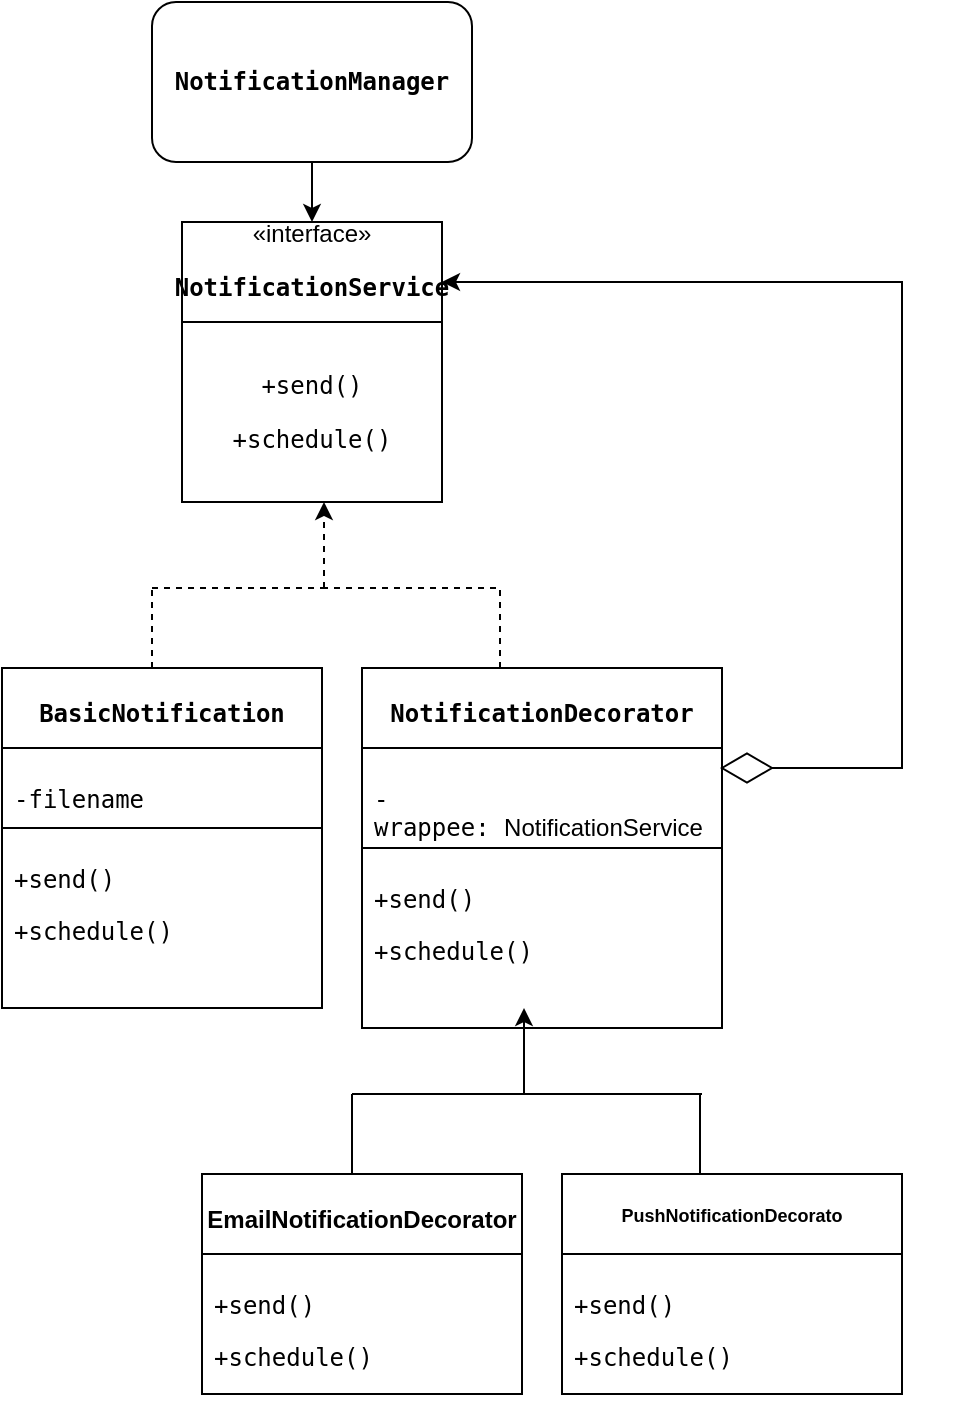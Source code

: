 <mxfile version="27.0.4">
  <diagram name="Page-1" id="DRCEh8a3dFL6Sd5ojMYb">
    <mxGraphModel dx="872" dy="431" grid="1" gridSize="10" guides="1" tooltips="1" connect="1" arrows="1" fold="1" page="1" pageScale="1" pageWidth="827" pageHeight="1169" math="0" shadow="0">
      <root>
        <mxCell id="0" />
        <mxCell id="1" parent="0" />
        <mxCell id="R7ET7vERiM_Xp8d_J_6B-1" style="edgeStyle=orthogonalEdgeStyle;rounded=0;orthogonalLoop=1;jettySize=auto;html=1;entryX=0.5;entryY=0;entryDx=0;entryDy=0;" edge="1" parent="1" source="R7ET7vERiM_Xp8d_J_6B-2" target="R7ET7vERiM_Xp8d_J_6B-3">
          <mxGeometry relative="1" as="geometry" />
        </mxCell>
        <mxCell id="R7ET7vERiM_Xp8d_J_6B-2" value="&lt;p data-pm-slice=&quot;1 1 []&quot;&gt;&lt;code&gt;&lt;b&gt;NotificationManager&lt;/b&gt;&lt;/code&gt;&lt;/p&gt;" style="rounded=1;whiteSpace=wrap;html=1;" vertex="1" parent="1">
          <mxGeometry x="165" y="20" width="160" height="80" as="geometry" />
        </mxCell>
        <mxCell id="R7ET7vERiM_Xp8d_J_6B-3" value="«interface»&lt;br&gt;&lt;p data-pm-slice=&quot;1 1 []&quot;&gt;&lt;code&gt;&lt;b&gt;NotificationService&lt;/b&gt;&lt;/code&gt;&lt;/p&gt;" style="html=1;whiteSpace=wrap;" vertex="1" parent="1">
          <mxGeometry x="180" y="130" width="130" height="50" as="geometry" />
        </mxCell>
        <mxCell id="R7ET7vERiM_Xp8d_J_6B-4" value="&lt;p data-pm-slice=&quot;1 1 [&amp;quot;list&amp;quot;,{&amp;quot;spread&amp;quot;:false,&amp;quot;start&amp;quot;:2511,&amp;quot;end&amp;quot;:2664},&amp;quot;regular_list_item&amp;quot;,{&amp;quot;start&amp;quot;:2530,&amp;quot;end&amp;quot;:2568}]&quot;&gt;&lt;code&gt;+send()&lt;/code&gt;&lt;/p&gt;&lt;p data-pm-slice=&quot;1 1 [&amp;quot;list&amp;quot;,{&amp;quot;spread&amp;quot;:false,&amp;quot;start&amp;quot;:2511,&amp;quot;end&amp;quot;:2664},&amp;quot;regular_list_item&amp;quot;,{&amp;quot;start&amp;quot;:2530,&amp;quot;end&amp;quot;:2568}]&quot;&gt;&lt;code&gt;+schedule()&lt;/code&gt;&lt;/p&gt;" style="html=1;whiteSpace=wrap;" vertex="1" parent="1">
          <mxGeometry x="180" y="180" width="130" height="90" as="geometry" />
        </mxCell>
        <mxCell id="R7ET7vERiM_Xp8d_J_6B-5" value="" style="endArrow=classic;html=1;rounded=0;dashed=1;entryX=0.465;entryY=0.94;entryDx=0;entryDy=0;entryPerimeter=0;" edge="1" parent="1">
          <mxGeometry width="50" height="50" relative="1" as="geometry">
            <mxPoint x="251" y="313" as="sourcePoint" />
            <mxPoint x="251" y="270" as="targetPoint" />
          </mxGeometry>
        </mxCell>
        <mxCell id="R7ET7vERiM_Xp8d_J_6B-6" value="" style="endArrow=none;html=1;rounded=0;dashed=1;" edge="1" parent="1">
          <mxGeometry width="50" height="50" relative="1" as="geometry">
            <mxPoint x="165" y="313" as="sourcePoint" />
            <mxPoint x="255" y="313" as="targetPoint" />
          </mxGeometry>
        </mxCell>
        <mxCell id="R7ET7vERiM_Xp8d_J_6B-7" value="" style="endArrow=none;html=1;rounded=0;dashed=1;" edge="1" parent="1">
          <mxGeometry width="50" height="50" relative="1" as="geometry">
            <mxPoint x="165" y="353" as="sourcePoint" />
            <mxPoint x="165" y="313" as="targetPoint" />
          </mxGeometry>
        </mxCell>
        <mxCell id="R7ET7vERiM_Xp8d_J_6B-8" value="" style="endArrow=none;html=1;rounded=0;dashed=1;" edge="1" parent="1">
          <mxGeometry width="50" height="50" relative="1" as="geometry">
            <mxPoint x="250" y="313" as="sourcePoint" />
            <mxPoint x="340" y="313" as="targetPoint" />
          </mxGeometry>
        </mxCell>
        <mxCell id="R7ET7vERiM_Xp8d_J_6B-9" value="" style="endArrow=none;html=1;rounded=0;dashed=1;" edge="1" parent="1">
          <mxGeometry width="50" height="50" relative="1" as="geometry">
            <mxPoint x="339" y="353" as="sourcePoint" />
            <mxPoint x="339" y="313" as="targetPoint" />
          </mxGeometry>
        </mxCell>
        <mxCell id="R7ET7vERiM_Xp8d_J_6B-10" value="&lt;p data-pm-slice=&quot;1 1 []&quot;&gt;&lt;code&gt;&lt;font style=&quot;font-size: 12px;&quot;&gt;&lt;b&gt;BasicNotification&lt;/b&gt;&lt;/font&gt;&lt;/code&gt;&lt;/p&gt;" style="swimlane;fontStyle=0;align=center;verticalAlign=top;childLayout=stackLayout;horizontal=1;startSize=40;horizontalStack=0;resizeParent=1;resizeParentMax=0;resizeLast=0;collapsible=1;marginBottom=0;whiteSpace=wrap;html=1;fontSize=9;" vertex="1" parent="1">
          <mxGeometry x="90" y="353" width="160" height="170" as="geometry" />
        </mxCell>
        <mxCell id="R7ET7vERiM_Xp8d_J_6B-11" value="&lt;p data-pm-slice=&quot;1 1 [&amp;quot;list&amp;quot;,{&amp;quot;spread&amp;quot;:true,&amp;quot;start&amp;quot;:1400,&amp;quot;end&amp;quot;:3936},&amp;quot;regular_list_item&amp;quot;,{&amp;quot;start&amp;quot;:1400,&amp;quot;end&amp;quot;:1918},&amp;quot;list&amp;quot;,{&amp;quot;spread&amp;quot;:false,&amp;quot;start&amp;quot;:1439,&amp;quot;end&amp;quot;:1918},&amp;quot;regular_list_item&amp;quot;,{&amp;quot;start&amp;quot;:1833,&amp;quot;end&amp;quot;:1918},&amp;quot;list&amp;quot;,{&amp;quot;spread&amp;quot;:false,&amp;quot;start&amp;quot;:1892,&amp;quot;end&amp;quot;:1918},&amp;quot;regular_list_item&amp;quot;,{&amp;quot;start&amp;quot;:1892,&amp;quot;end&amp;quot;:1918}]&quot;&gt;&lt;font face=&quot;monospace&quot;&gt;-filename&lt;/font&gt;&lt;/p&gt;" style="text;strokeColor=default;fillColor=none;align=left;verticalAlign=top;spacingLeft=4;spacingRight=4;overflow=hidden;rotatable=0;points=[[0,0.5],[1,0.5]];portConstraint=eastwest;whiteSpace=wrap;html=1;fontStyle=0" vertex="1" parent="R7ET7vERiM_Xp8d_J_6B-10">
          <mxGeometry y="40" width="160" height="40" as="geometry" />
        </mxCell>
        <mxCell id="R7ET7vERiM_Xp8d_J_6B-12" value="&lt;p data-pm-slice=&quot;1 1 [&amp;quot;list&amp;quot;,{&amp;quot;spread&amp;quot;:false,&amp;quot;start&amp;quot;:2708,&amp;quot;end&amp;quot;:2763},&amp;quot;regular_list_item&amp;quot;,{&amp;quot;start&amp;quot;:2725,&amp;quot;end&amp;quot;:2763}]&quot;&gt;&lt;code&gt;+send()&lt;/code&gt;&lt;/p&gt;&lt;p data-pm-slice=&quot;1 1 [&amp;quot;list&amp;quot;,{&amp;quot;spread&amp;quot;:false,&amp;quot;start&amp;quot;:2708,&amp;quot;end&amp;quot;:2763},&amp;quot;regular_list_item&amp;quot;,{&amp;quot;start&amp;quot;:2725,&amp;quot;end&amp;quot;:2763}]&quot;&gt;&lt;code&gt;+schedule()&lt;/code&gt;&lt;/p&gt;" style="text;strokeColor=none;fillColor=none;align=left;verticalAlign=top;spacingLeft=4;spacingRight=4;overflow=hidden;rotatable=0;points=[[0,0.5],[1,0.5]];portConstraint=eastwest;whiteSpace=wrap;html=1;fontStyle=0" vertex="1" parent="R7ET7vERiM_Xp8d_J_6B-10">
          <mxGeometry y="80" width="160" height="90" as="geometry" />
        </mxCell>
        <mxCell id="R7ET7vERiM_Xp8d_J_6B-13" value="&lt;p data-pm-slice=&quot;1 1 []&quot;&gt;&lt;code style=&quot;&quot;&gt;&lt;font style=&quot;font-size: 12px;&quot;&gt;NotificationDecorator&lt;/font&gt;&lt;/code&gt;&lt;/p&gt;" style="swimlane;fontStyle=1;align=center;verticalAlign=top;childLayout=stackLayout;horizontal=1;startSize=40;horizontalStack=0;resizeParent=1;resizeParentMax=0;resizeLast=0;collapsible=1;marginBottom=0;whiteSpace=wrap;html=1;fontSize=9;" vertex="1" parent="1">
          <mxGeometry x="270" y="353" width="180" height="180" as="geometry" />
        </mxCell>
        <mxCell id="R7ET7vERiM_Xp8d_J_6B-14" value="&lt;p data-pm-slice=&quot;1 1 [&amp;quot;list&amp;quot;,{&amp;quot;spread&amp;quot;:false,&amp;quot;start&amp;quot;:2001,&amp;quot;end&amp;quot;:2113},&amp;quot;regular_list_item&amp;quot;,{&amp;quot;start&amp;quot;:2020,&amp;quot;end&amp;quot;:2113}]&quot;&gt;&lt;code&gt;-wrappee:&amp;nbsp;&lt;/code&gt;&lt;span style=&quot;background-color: transparent; color: light-dark(rgb(0, 0, 0), rgb(255, 255, 255));&quot;&gt;NotificationService&lt;/span&gt;&lt;/p&gt;" style="text;strokeColor=default;fillColor=none;align=left;verticalAlign=top;spacingLeft=4;spacingRight=4;overflow=hidden;rotatable=0;points=[[0,0.5],[1,0.5]];portConstraint=eastwest;whiteSpace=wrap;html=1;" vertex="1" parent="R7ET7vERiM_Xp8d_J_6B-13">
          <mxGeometry y="40" width="180" height="50" as="geometry" />
        </mxCell>
        <mxCell id="R7ET7vERiM_Xp8d_J_6B-15" value="&lt;p data-pm-slice=&quot;1 1 [&amp;quot;list&amp;quot;,{&amp;quot;spread&amp;quot;:false,&amp;quot;start&amp;quot;:2809,&amp;quot;end&amp;quot;:2900},&amp;quot;regular_list_item&amp;quot;,{&amp;quot;start&amp;quot;:2828,&amp;quot;end&amp;quot;:2900}]&quot;&gt;&lt;code&gt;+send()&lt;/code&gt;&amp;nbsp;&lt;/p&gt;&lt;p data-pm-slice=&quot;1 1 [&amp;quot;list&amp;quot;,{&amp;quot;spread&amp;quot;:false,&amp;quot;start&amp;quot;:2809,&amp;quot;end&amp;quot;:2900},&amp;quot;regular_list_item&amp;quot;,{&amp;quot;start&amp;quot;:2828,&amp;quot;end&amp;quot;:2900}]&quot;&gt;&lt;code&gt;+schedule()&lt;/code&gt;&lt;/p&gt;" style="text;strokeColor=none;fillColor=none;align=left;verticalAlign=top;spacingLeft=4;spacingRight=4;overflow=hidden;rotatable=0;points=[[0,0.5],[1,0.5]];portConstraint=eastwest;whiteSpace=wrap;html=1;" vertex="1" parent="R7ET7vERiM_Xp8d_J_6B-13">
          <mxGeometry y="90" width="180" height="90" as="geometry" />
        </mxCell>
        <mxCell id="R7ET7vERiM_Xp8d_J_6B-16" value="" style="endArrow=diamondThin;endFill=0;endSize=24;html=1;rounded=0;edgeStyle=orthogonalEdgeStyle;entryX=1;entryY=0.5;entryDx=0;entryDy=0;" edge="1" parent="1">
          <mxGeometry width="160" relative="1" as="geometry">
            <mxPoint x="319" y="160" as="sourcePoint" />
            <mxPoint x="449" y="403" as="targetPoint" />
            <Array as="points">
              <mxPoint x="540" y="160" />
              <mxPoint x="540" y="403" />
            </Array>
          </mxGeometry>
        </mxCell>
        <mxCell id="R7ET7vERiM_Xp8d_J_6B-17" value="" style="endArrow=classic;html=1;rounded=0;" edge="1" parent="1">
          <mxGeometry width="50" height="50" relative="1" as="geometry">
            <mxPoint x="450" y="160" as="sourcePoint" />
            <mxPoint x="310" y="160" as="targetPoint" />
          </mxGeometry>
        </mxCell>
        <mxCell id="R7ET7vERiM_Xp8d_J_6B-18" value="" style="endArrow=classic;html=1;rounded=0;entryX=0.465;entryY=0.94;entryDx=0;entryDy=0;entryPerimeter=0;" edge="1" parent="1">
          <mxGeometry width="50" height="50" relative="1" as="geometry">
            <mxPoint x="351" y="566" as="sourcePoint" />
            <mxPoint x="351" y="523" as="targetPoint" />
          </mxGeometry>
        </mxCell>
        <mxCell id="R7ET7vERiM_Xp8d_J_6B-19" value="" style="endArrow=none;html=1;rounded=0;" edge="1" parent="1">
          <mxGeometry width="50" height="50" relative="1" as="geometry">
            <mxPoint x="265" y="566" as="sourcePoint" />
            <mxPoint x="355" y="566" as="targetPoint" />
          </mxGeometry>
        </mxCell>
        <mxCell id="R7ET7vERiM_Xp8d_J_6B-20" value="" style="endArrow=none;html=1;rounded=0;" edge="1" parent="1">
          <mxGeometry width="50" height="50" relative="1" as="geometry">
            <mxPoint x="265" y="606" as="sourcePoint" />
            <mxPoint x="265" y="566" as="targetPoint" />
          </mxGeometry>
        </mxCell>
        <mxCell id="R7ET7vERiM_Xp8d_J_6B-21" value="" style="endArrow=none;html=1;rounded=0;" edge="1" parent="1">
          <mxGeometry width="50" height="50" relative="1" as="geometry">
            <mxPoint x="350" y="566" as="sourcePoint" />
            <mxPoint x="440" y="566" as="targetPoint" />
          </mxGeometry>
        </mxCell>
        <mxCell id="R7ET7vERiM_Xp8d_J_6B-22" value="" style="endArrow=none;html=1;rounded=0;" edge="1" parent="1">
          <mxGeometry width="50" height="50" relative="1" as="geometry">
            <mxPoint x="439" y="606" as="sourcePoint" />
            <mxPoint x="439" y="566" as="targetPoint" />
          </mxGeometry>
        </mxCell>
        <mxCell id="R7ET7vERiM_Xp8d_J_6B-23" value="&lt;p data-pm-slice=&quot;1 1 [&amp;quot;list&amp;quot;,{&amp;quot;spread&amp;quot;:false,&amp;quot;start&amp;quot;:2927,&amp;quot;end&amp;quot;:3049},&amp;quot;regular_list_item&amp;quot;,{&amp;quot;start&amp;quot;:2927,&amp;quot;end&amp;quot;:2955}]&quot;&gt;&lt;font style=&quot;font-size: 12px;&quot;&gt;&lt;b&gt;EmailNotificationDecorator&lt;/b&gt;&lt;/font&gt;&lt;/p&gt;" style="swimlane;fontStyle=0;align=center;verticalAlign=top;childLayout=stackLayout;horizontal=1;startSize=40;horizontalStack=0;resizeParent=1;resizeParentMax=0;resizeLast=0;collapsible=1;marginBottom=0;whiteSpace=wrap;html=1;fontSize=9;" vertex="1" parent="1">
          <mxGeometry x="190" y="606" width="160" height="110" as="geometry" />
        </mxCell>
        <mxCell id="R7ET7vERiM_Xp8d_J_6B-24" value="&lt;p data-pm-slice=&quot;1 1 [&amp;quot;list&amp;quot;,{&amp;quot;spread&amp;quot;:false,&amp;quot;start&amp;quot;:2927,&amp;quot;end&amp;quot;:3049},&amp;quot;regular_list_item&amp;quot;,{&amp;quot;start&amp;quot;:3011,&amp;quot;end&amp;quot;:3049}]&quot;&gt;&lt;code&gt;+send()&lt;/code&gt;&lt;/p&gt;&lt;p data-pm-slice=&quot;1 1 [&amp;quot;list&amp;quot;,{&amp;quot;spread&amp;quot;:false,&amp;quot;start&amp;quot;:2927,&amp;quot;end&amp;quot;:3049},&amp;quot;regular_list_item&amp;quot;,{&amp;quot;start&amp;quot;:3011,&amp;quot;end&amp;quot;:3049}]&quot;&gt;&lt;code&gt;+schedule()&lt;/code&gt;&lt;/p&gt;" style="text;strokeColor=default;fillColor=none;align=left;verticalAlign=top;spacingLeft=4;spacingRight=4;overflow=hidden;rotatable=0;points=[[0,0.5],[1,0.5]];portConstraint=eastwest;whiteSpace=wrap;html=1;fontStyle=0" vertex="1" parent="R7ET7vERiM_Xp8d_J_6B-23">
          <mxGeometry y="40" width="160" height="70" as="geometry" />
        </mxCell>
        <mxCell id="R7ET7vERiM_Xp8d_J_6B-25" value="&lt;p data-pm-slice=&quot;1 1 [&amp;quot;list&amp;quot;,{&amp;quot;spread&amp;quot;:false,&amp;quot;start&amp;quot;:2927,&amp;quot;end&amp;quot;:3049},&amp;quot;regular_list_item&amp;quot;,{&amp;quot;start&amp;quot;:2983,&amp;quot;end&amp;quot;:3010}]&quot;&gt;PushNotificationDecorato&lt;/p&gt;" style="swimlane;fontStyle=1;align=center;verticalAlign=top;childLayout=stackLayout;horizontal=1;startSize=40;horizontalStack=0;resizeParent=1;resizeParentMax=0;resizeLast=0;collapsible=1;marginBottom=0;whiteSpace=wrap;html=1;fontSize=9;" vertex="1" parent="1">
          <mxGeometry x="370" y="606" width="170" height="110" as="geometry" />
        </mxCell>
        <mxCell id="R7ET7vERiM_Xp8d_J_6B-26" value="&lt;p data-pm-slice=&quot;1 1 [&amp;quot;list&amp;quot;,{&amp;quot;spread&amp;quot;:false,&amp;quot;start&amp;quot;:2927,&amp;quot;end&amp;quot;:3049},&amp;quot;regular_list_item&amp;quot;,{&amp;quot;start&amp;quot;:3011,&amp;quot;end&amp;quot;:3049}]&quot;&gt;&lt;code&gt;+send()&lt;/code&gt;&amp;nbsp;&lt;/p&gt;&lt;p data-pm-slice=&quot;1 1 [&amp;quot;list&amp;quot;,{&amp;quot;spread&amp;quot;:false,&amp;quot;start&amp;quot;:2927,&amp;quot;end&amp;quot;:3049},&amp;quot;regular_list_item&amp;quot;,{&amp;quot;start&amp;quot;:3011,&amp;quot;end&amp;quot;:3049}]&quot;&gt;&lt;code&gt;+schedule()&lt;/code&gt;&lt;/p&gt;" style="text;strokeColor=default;fillColor=none;align=left;verticalAlign=top;spacingLeft=4;spacingRight=4;overflow=hidden;rotatable=0;points=[[0,0.5],[1,0.5]];portConstraint=eastwest;whiteSpace=wrap;html=1;" vertex="1" parent="R7ET7vERiM_Xp8d_J_6B-25">
          <mxGeometry y="40" width="170" height="70" as="geometry" />
        </mxCell>
      </root>
    </mxGraphModel>
  </diagram>
</mxfile>
